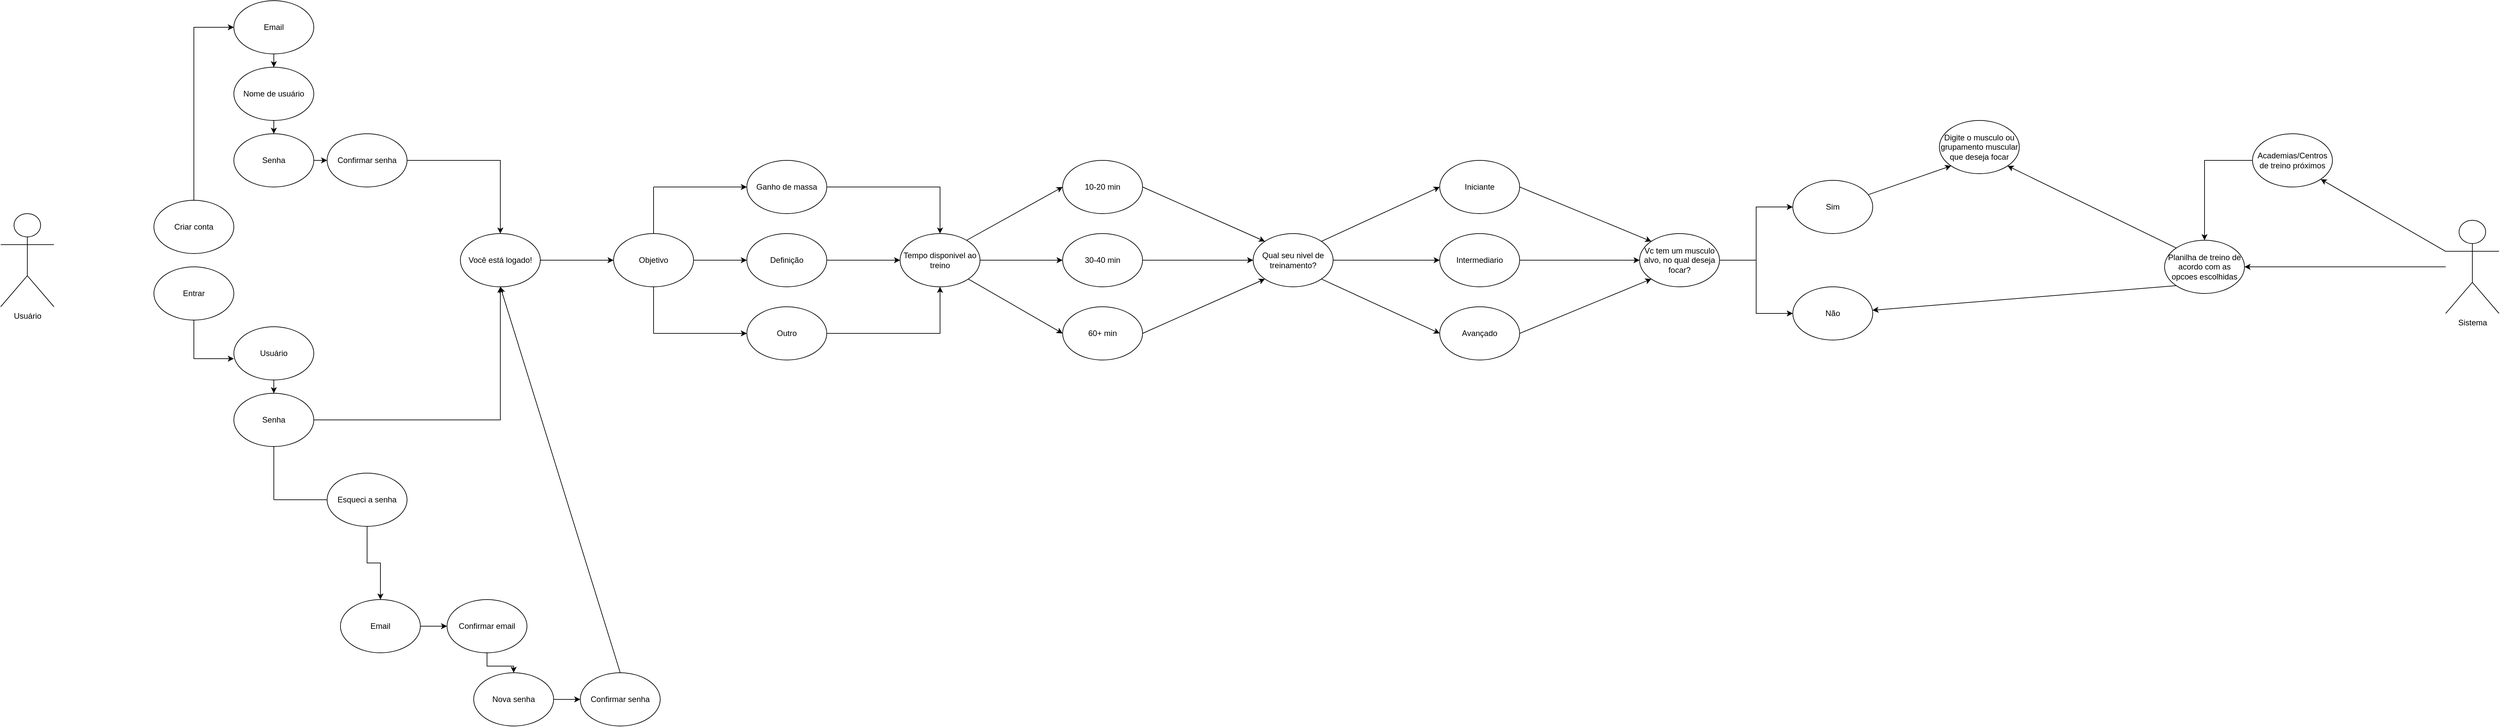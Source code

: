 <mxfile version="24.8.3">
  <diagram name="Página-1" id="U46qOQb1i-Mg8RErfvqK">
    <mxGraphModel dx="3695" dy="2725" grid="1" gridSize="10" guides="1" tooltips="1" connect="1" arrows="1" fold="1" page="1" pageScale="1" pageWidth="827" pageHeight="1169" math="0" shadow="0">
      <root>
        <mxCell id="0" />
        <mxCell id="1" parent="0" />
        <mxCell id="WluJ-I_n3RbzeiLdNlhp-2" value="Usuário" style="shape=umlActor;verticalLabelPosition=bottom;verticalAlign=top;html=1;outlineConnect=0;" parent="1" vertex="1">
          <mxGeometry x="-60" y="260" width="80" height="140" as="geometry" />
        </mxCell>
        <mxCell id="WluJ-I_n3RbzeiLdNlhp-17" style="edgeStyle=orthogonalEdgeStyle;rounded=0;orthogonalLoop=1;jettySize=auto;html=1;entryX=0;entryY=0.5;entryDx=0;entryDy=0;" parent="1" source="WluJ-I_n3RbzeiLdNlhp-6" target="WluJ-I_n3RbzeiLdNlhp-13" edge="1">
          <mxGeometry relative="1" as="geometry">
            <mxPoint x="230" y="-20" as="targetPoint" />
          </mxGeometry>
        </mxCell>
        <mxCell id="WluJ-I_n3RbzeiLdNlhp-6" value="Criar conta" style="ellipse;whiteSpace=wrap;html=1;" parent="1" vertex="1">
          <mxGeometry x="170" y="240" width="120" height="80" as="geometry" />
        </mxCell>
        <mxCell id="WluJ-I_n3RbzeiLdNlhp-19" style="edgeStyle=orthogonalEdgeStyle;rounded=0;orthogonalLoop=1;jettySize=auto;html=1;entryX=0;entryY=0.6;entryDx=0;entryDy=0;entryPerimeter=0;" parent="1" source="WluJ-I_n3RbzeiLdNlhp-7" target="WluJ-I_n3RbzeiLdNlhp-11" edge="1">
          <mxGeometry relative="1" as="geometry">
            <mxPoint x="230" y="490" as="targetPoint" />
          </mxGeometry>
        </mxCell>
        <mxCell id="WluJ-I_n3RbzeiLdNlhp-7" value="Entrar" style="ellipse;whiteSpace=wrap;html=1;" parent="1" vertex="1">
          <mxGeometry x="170" y="340" width="120" height="80" as="geometry" />
        </mxCell>
        <mxCell id="WluJ-I_n3RbzeiLdNlhp-22" style="edgeStyle=orthogonalEdgeStyle;rounded=0;orthogonalLoop=1;jettySize=auto;html=1;" parent="1" source="WluJ-I_n3RbzeiLdNlhp-8" target="WluJ-I_n3RbzeiLdNlhp-9" edge="1">
          <mxGeometry relative="1" as="geometry" />
        </mxCell>
        <mxCell id="WluJ-I_n3RbzeiLdNlhp-8" value="Nome de usuário" style="ellipse;whiteSpace=wrap;html=1;" parent="1" vertex="1">
          <mxGeometry x="290" y="40" width="120" height="80" as="geometry" />
        </mxCell>
        <mxCell id="WluJ-I_n3RbzeiLdNlhp-23" style="edgeStyle=orthogonalEdgeStyle;rounded=0;orthogonalLoop=1;jettySize=auto;html=1;" parent="1" source="WluJ-I_n3RbzeiLdNlhp-9" target="WluJ-I_n3RbzeiLdNlhp-10" edge="1">
          <mxGeometry relative="1" as="geometry" />
        </mxCell>
        <mxCell id="WluJ-I_n3RbzeiLdNlhp-9" value="Senha" style="ellipse;whiteSpace=wrap;html=1;" parent="1" vertex="1">
          <mxGeometry x="290" y="140" width="120" height="80" as="geometry" />
        </mxCell>
        <mxCell id="WluJ-I_n3RbzeiLdNlhp-24" style="edgeStyle=orthogonalEdgeStyle;rounded=0;orthogonalLoop=1;jettySize=auto;html=1;" parent="1" source="WluJ-I_n3RbzeiLdNlhp-10" target="WluJ-I_n3RbzeiLdNlhp-14" edge="1">
          <mxGeometry relative="1" as="geometry" />
        </mxCell>
        <mxCell id="WluJ-I_n3RbzeiLdNlhp-10" value="Confirmar senha" style="ellipse;whiteSpace=wrap;html=1;" parent="1" vertex="1">
          <mxGeometry x="430" y="140" width="120" height="80" as="geometry" />
        </mxCell>
        <mxCell id="WluJ-I_n3RbzeiLdNlhp-20" style="edgeStyle=orthogonalEdgeStyle;rounded=0;orthogonalLoop=1;jettySize=auto;html=1;" parent="1" source="WluJ-I_n3RbzeiLdNlhp-11" target="WluJ-I_n3RbzeiLdNlhp-12" edge="1">
          <mxGeometry relative="1" as="geometry" />
        </mxCell>
        <mxCell id="WluJ-I_n3RbzeiLdNlhp-11" value="Usuário" style="ellipse;whiteSpace=wrap;html=1;" parent="1" vertex="1">
          <mxGeometry x="290" y="430" width="120" height="80" as="geometry" />
        </mxCell>
        <mxCell id="WluJ-I_n3RbzeiLdNlhp-25" style="edgeStyle=orthogonalEdgeStyle;rounded=0;orthogonalLoop=1;jettySize=auto;html=1;" parent="1" source="WluJ-I_n3RbzeiLdNlhp-12" target="WluJ-I_n3RbzeiLdNlhp-14" edge="1">
          <mxGeometry relative="1" as="geometry" />
        </mxCell>
        <mxCell id="WluJ-I_n3RbzeiLdNlhp-12" value="Senha" style="ellipse;whiteSpace=wrap;html=1;" parent="1" vertex="1">
          <mxGeometry x="290" y="530" width="120" height="80" as="geometry" />
        </mxCell>
        <mxCell id="WluJ-I_n3RbzeiLdNlhp-21" style="edgeStyle=orthogonalEdgeStyle;rounded=0;orthogonalLoop=1;jettySize=auto;html=1;" parent="1" source="WluJ-I_n3RbzeiLdNlhp-13" target="WluJ-I_n3RbzeiLdNlhp-8" edge="1">
          <mxGeometry relative="1" as="geometry" />
        </mxCell>
        <mxCell id="WluJ-I_n3RbzeiLdNlhp-13" value="Email" style="ellipse;whiteSpace=wrap;html=1;" parent="1" vertex="1">
          <mxGeometry x="290" y="-60" width="120" height="80" as="geometry" />
        </mxCell>
        <mxCell id="WluJ-I_n3RbzeiLdNlhp-34" style="edgeStyle=orthogonalEdgeStyle;rounded=0;orthogonalLoop=1;jettySize=auto;html=1;" parent="1" source="WluJ-I_n3RbzeiLdNlhp-14" target="WluJ-I_n3RbzeiLdNlhp-33" edge="1">
          <mxGeometry relative="1" as="geometry" />
        </mxCell>
        <mxCell id="WluJ-I_n3RbzeiLdNlhp-14" value="Você está logado!" style="ellipse;whiteSpace=wrap;html=1;" parent="1" vertex="1">
          <mxGeometry x="630" y="290" width="120" height="80" as="geometry" />
        </mxCell>
        <mxCell id="wlaEnoyi3KNAuZc0rSWg-65" style="edgeStyle=orthogonalEdgeStyle;rounded=0;orthogonalLoop=1;jettySize=auto;html=1;" edge="1" parent="1" source="WluJ-I_n3RbzeiLdNlhp-26" target="wlaEnoyi3KNAuZc0rSWg-57">
          <mxGeometry relative="1" as="geometry" />
        </mxCell>
        <mxCell id="WluJ-I_n3RbzeiLdNlhp-26" value="Esqueci a senha" style="ellipse;whiteSpace=wrap;html=1;" parent="1" vertex="1">
          <mxGeometry x="430" y="650" width="120" height="80" as="geometry" />
        </mxCell>
        <mxCell id="WluJ-I_n3RbzeiLdNlhp-31" value="" style="endArrow=none;html=1;rounded=0;entryX=0.5;entryY=1;entryDx=0;entryDy=0;" parent="1" target="WluJ-I_n3RbzeiLdNlhp-12" edge="1">
          <mxGeometry width="50" height="50" relative="1" as="geometry">
            <mxPoint x="350" y="690" as="sourcePoint" />
            <mxPoint x="360" y="640" as="targetPoint" />
          </mxGeometry>
        </mxCell>
        <mxCell id="WluJ-I_n3RbzeiLdNlhp-32" value="" style="endArrow=none;html=1;rounded=0;entryX=0;entryY=0.5;entryDx=0;entryDy=0;" parent="1" target="WluJ-I_n3RbzeiLdNlhp-26" edge="1">
          <mxGeometry width="50" height="50" relative="1" as="geometry">
            <mxPoint x="350" y="690" as="sourcePoint" />
            <mxPoint x="400" y="640" as="targetPoint" />
          </mxGeometry>
        </mxCell>
        <mxCell id="wlaEnoyi3KNAuZc0rSWg-2" style="edgeStyle=orthogonalEdgeStyle;rounded=0;orthogonalLoop=1;jettySize=auto;html=1;" edge="1" parent="1" source="WluJ-I_n3RbzeiLdNlhp-33" target="WluJ-I_n3RbzeiLdNlhp-36">
          <mxGeometry relative="1" as="geometry" />
        </mxCell>
        <mxCell id="WluJ-I_n3RbzeiLdNlhp-33" value="Objetivo" style="ellipse;whiteSpace=wrap;html=1;" parent="1" vertex="1">
          <mxGeometry x="860" y="290" width="120" height="80" as="geometry" />
        </mxCell>
        <mxCell id="wlaEnoyi3KNAuZc0rSWg-15" style="edgeStyle=orthogonalEdgeStyle;rounded=0;orthogonalLoop=1;jettySize=auto;html=1;" edge="1" parent="1" source="WluJ-I_n3RbzeiLdNlhp-35" target="wlaEnoyi3KNAuZc0rSWg-9">
          <mxGeometry relative="1" as="geometry" />
        </mxCell>
        <mxCell id="WluJ-I_n3RbzeiLdNlhp-35" value="Ganho de massa" style="ellipse;whiteSpace=wrap;html=1;" parent="1" vertex="1">
          <mxGeometry x="1060" y="180" width="120" height="80" as="geometry" />
        </mxCell>
        <mxCell id="wlaEnoyi3KNAuZc0rSWg-10" style="edgeStyle=orthogonalEdgeStyle;rounded=0;orthogonalLoop=1;jettySize=auto;html=1;" edge="1" parent="1" source="WluJ-I_n3RbzeiLdNlhp-36" target="wlaEnoyi3KNAuZc0rSWg-9">
          <mxGeometry relative="1" as="geometry" />
        </mxCell>
        <mxCell id="WluJ-I_n3RbzeiLdNlhp-36" value="Definição" style="ellipse;whiteSpace=wrap;html=1;" parent="1" vertex="1">
          <mxGeometry x="1060" y="290" width="120" height="80" as="geometry" />
        </mxCell>
        <mxCell id="wlaEnoyi3KNAuZc0rSWg-16" style="edgeStyle=orthogonalEdgeStyle;rounded=0;orthogonalLoop=1;jettySize=auto;html=1;entryX=0.5;entryY=1;entryDx=0;entryDy=0;" edge="1" parent="1" source="WluJ-I_n3RbzeiLdNlhp-37" target="wlaEnoyi3KNAuZc0rSWg-9">
          <mxGeometry relative="1" as="geometry" />
        </mxCell>
        <mxCell id="WluJ-I_n3RbzeiLdNlhp-37" value="Outro" style="ellipse;whiteSpace=wrap;html=1;" parent="1" vertex="1">
          <mxGeometry x="1060" y="400" width="120" height="80" as="geometry" />
        </mxCell>
        <mxCell id="wlaEnoyi3KNAuZc0rSWg-5" value="" style="endArrow=none;html=1;rounded=0;exitX=0.5;exitY=1;exitDx=0;exitDy=0;" edge="1" parent="1" source="WluJ-I_n3RbzeiLdNlhp-33">
          <mxGeometry width="50" height="50" relative="1" as="geometry">
            <mxPoint x="930" y="330" as="sourcePoint" />
            <mxPoint x="920" y="440" as="targetPoint" />
          </mxGeometry>
        </mxCell>
        <mxCell id="wlaEnoyi3KNAuZc0rSWg-6" value="" style="endArrow=classic;html=1;rounded=0;entryX=0;entryY=0.5;entryDx=0;entryDy=0;" edge="1" parent="1" target="WluJ-I_n3RbzeiLdNlhp-37">
          <mxGeometry width="50" height="50" relative="1" as="geometry">
            <mxPoint x="920" y="440" as="sourcePoint" />
            <mxPoint x="980" y="280" as="targetPoint" />
          </mxGeometry>
        </mxCell>
        <mxCell id="wlaEnoyi3KNAuZc0rSWg-7" value="" style="endArrow=none;html=1;rounded=0;exitX=0.5;exitY=0;exitDx=0;exitDy=0;" edge="1" parent="1" source="WluJ-I_n3RbzeiLdNlhp-33">
          <mxGeometry width="50" height="50" relative="1" as="geometry">
            <mxPoint x="930" y="330" as="sourcePoint" />
            <mxPoint x="920" y="220" as="targetPoint" />
          </mxGeometry>
        </mxCell>
        <mxCell id="wlaEnoyi3KNAuZc0rSWg-8" value="" style="endArrow=classic;html=1;rounded=0;entryX=0;entryY=0.5;entryDx=0;entryDy=0;" edge="1" parent="1" target="WluJ-I_n3RbzeiLdNlhp-35">
          <mxGeometry width="50" height="50" relative="1" as="geometry">
            <mxPoint x="920" y="220" as="sourcePoint" />
            <mxPoint x="980" y="280" as="targetPoint" />
          </mxGeometry>
        </mxCell>
        <mxCell id="wlaEnoyi3KNAuZc0rSWg-14" style="edgeStyle=orthogonalEdgeStyle;rounded=0;orthogonalLoop=1;jettySize=auto;html=1;" edge="1" parent="1" source="wlaEnoyi3KNAuZc0rSWg-9" target="wlaEnoyi3KNAuZc0rSWg-12">
          <mxGeometry relative="1" as="geometry" />
        </mxCell>
        <mxCell id="wlaEnoyi3KNAuZc0rSWg-9" value="Tempo disponivel ao treino" style="ellipse;whiteSpace=wrap;html=1;" vertex="1" parent="1">
          <mxGeometry x="1290" y="290" width="120" height="80" as="geometry" />
        </mxCell>
        <mxCell id="wlaEnoyi3KNAuZc0rSWg-11" value="10-20 min" style="ellipse;whiteSpace=wrap;html=1;" vertex="1" parent="1">
          <mxGeometry x="1534" y="180" width="120" height="80" as="geometry" />
        </mxCell>
        <mxCell id="wlaEnoyi3KNAuZc0rSWg-21" style="edgeStyle=orthogonalEdgeStyle;rounded=0;orthogonalLoop=1;jettySize=auto;html=1;" edge="1" parent="1" source="wlaEnoyi3KNAuZc0rSWg-12" target="wlaEnoyi3KNAuZc0rSWg-20">
          <mxGeometry relative="1" as="geometry" />
        </mxCell>
        <mxCell id="wlaEnoyi3KNAuZc0rSWg-12" value="30-40 min" style="ellipse;whiteSpace=wrap;html=1;" vertex="1" parent="1">
          <mxGeometry x="1534" y="290" width="120" height="80" as="geometry" />
        </mxCell>
        <mxCell id="wlaEnoyi3KNAuZc0rSWg-13" value="60+ min" style="ellipse;whiteSpace=wrap;html=1;" vertex="1" parent="1">
          <mxGeometry x="1534" y="400" width="120" height="80" as="geometry" />
        </mxCell>
        <mxCell id="wlaEnoyi3KNAuZc0rSWg-18" value="" style="endArrow=classic;html=1;rounded=0;entryX=0;entryY=0.5;entryDx=0;entryDy=0;" edge="1" parent="1" target="wlaEnoyi3KNAuZc0rSWg-11">
          <mxGeometry width="50" height="50" relative="1" as="geometry">
            <mxPoint x="1390" y="300" as="sourcePoint" />
            <mxPoint x="1440" y="250" as="targetPoint" />
          </mxGeometry>
        </mxCell>
        <mxCell id="wlaEnoyi3KNAuZc0rSWg-19" value="" style="endArrow=classic;html=1;rounded=0;entryX=0;entryY=0.5;entryDx=0;entryDy=0;exitX=1;exitY=1;exitDx=0;exitDy=0;" edge="1" parent="1" source="wlaEnoyi3KNAuZc0rSWg-9" target="wlaEnoyi3KNAuZc0rSWg-13">
          <mxGeometry width="50" height="50" relative="1" as="geometry">
            <mxPoint x="1400" y="420" as="sourcePoint" />
            <mxPoint x="1450" y="370" as="targetPoint" />
          </mxGeometry>
        </mxCell>
        <mxCell id="wlaEnoyi3KNAuZc0rSWg-27" style="edgeStyle=orthogonalEdgeStyle;rounded=0;orthogonalLoop=1;jettySize=auto;html=1;" edge="1" parent="1" source="wlaEnoyi3KNAuZc0rSWg-20" target="wlaEnoyi3KNAuZc0rSWg-25">
          <mxGeometry relative="1" as="geometry" />
        </mxCell>
        <mxCell id="wlaEnoyi3KNAuZc0rSWg-20" value="Qual seu nivel de treinamento?" style="ellipse;whiteSpace=wrap;html=1;" vertex="1" parent="1">
          <mxGeometry x="1820" y="290" width="120" height="80" as="geometry" />
        </mxCell>
        <mxCell id="wlaEnoyi3KNAuZc0rSWg-22" value="" style="endArrow=classic;html=1;rounded=0;entryX=0;entryY=1;entryDx=0;entryDy=0;exitX=1;exitY=0.5;exitDx=0;exitDy=0;" edge="1" parent="1" source="wlaEnoyi3KNAuZc0rSWg-13" target="wlaEnoyi3KNAuZc0rSWg-20">
          <mxGeometry width="50" height="50" relative="1" as="geometry">
            <mxPoint x="1440" y="300" as="sourcePoint" />
            <mxPoint x="1490" y="250" as="targetPoint" />
          </mxGeometry>
        </mxCell>
        <mxCell id="wlaEnoyi3KNAuZc0rSWg-23" value="" style="endArrow=classic;html=1;rounded=0;entryX=0;entryY=0;entryDx=0;entryDy=0;exitX=1;exitY=0.5;exitDx=0;exitDy=0;" edge="1" parent="1" source="wlaEnoyi3KNAuZc0rSWg-11" target="wlaEnoyi3KNAuZc0rSWg-20">
          <mxGeometry width="50" height="50" relative="1" as="geometry">
            <mxPoint x="1440" y="300" as="sourcePoint" />
            <mxPoint x="1490" y="250" as="targetPoint" />
          </mxGeometry>
        </mxCell>
        <mxCell id="wlaEnoyi3KNAuZc0rSWg-24" value="Iniciante" style="ellipse;whiteSpace=wrap;html=1;" vertex="1" parent="1">
          <mxGeometry x="2100" y="180" width="120" height="80" as="geometry" />
        </mxCell>
        <mxCell id="wlaEnoyi3KNAuZc0rSWg-32" style="edgeStyle=orthogonalEdgeStyle;rounded=0;orthogonalLoop=1;jettySize=auto;html=1;" edge="1" parent="1" source="wlaEnoyi3KNAuZc0rSWg-25" target="wlaEnoyi3KNAuZc0rSWg-30">
          <mxGeometry relative="1" as="geometry" />
        </mxCell>
        <mxCell id="wlaEnoyi3KNAuZc0rSWg-25" value="Intermediario" style="ellipse;whiteSpace=wrap;html=1;" vertex="1" parent="1">
          <mxGeometry x="2100" y="290" width="120" height="80" as="geometry" />
        </mxCell>
        <mxCell id="wlaEnoyi3KNAuZc0rSWg-26" value="Avançado" style="ellipse;whiteSpace=wrap;html=1;" vertex="1" parent="1">
          <mxGeometry x="2100" y="400" width="120" height="80" as="geometry" />
        </mxCell>
        <mxCell id="wlaEnoyi3KNAuZc0rSWg-28" value="" style="endArrow=classic;html=1;rounded=0;exitX=1;exitY=0;exitDx=0;exitDy=0;entryX=0;entryY=0.5;entryDx=0;entryDy=0;" edge="1" parent="1" source="wlaEnoyi3KNAuZc0rSWg-20" target="wlaEnoyi3KNAuZc0rSWg-24">
          <mxGeometry width="50" height="50" relative="1" as="geometry">
            <mxPoint x="1980" y="300" as="sourcePoint" />
            <mxPoint x="2030" y="250" as="targetPoint" />
          </mxGeometry>
        </mxCell>
        <mxCell id="wlaEnoyi3KNAuZc0rSWg-29" value="" style="endArrow=classic;html=1;rounded=0;entryX=0;entryY=0.5;entryDx=0;entryDy=0;exitX=1;exitY=1;exitDx=0;exitDy=0;" edge="1" parent="1" source="wlaEnoyi3KNAuZc0rSWg-20" target="wlaEnoyi3KNAuZc0rSWg-26">
          <mxGeometry width="50" height="50" relative="1" as="geometry">
            <mxPoint x="1980" y="300" as="sourcePoint" />
            <mxPoint x="2030" y="250" as="targetPoint" />
          </mxGeometry>
        </mxCell>
        <mxCell id="wlaEnoyi3KNAuZc0rSWg-39" style="edgeStyle=orthogonalEdgeStyle;rounded=0;orthogonalLoop=1;jettySize=auto;html=1;" edge="1" parent="1" source="wlaEnoyi3KNAuZc0rSWg-30" target="wlaEnoyi3KNAuZc0rSWg-37">
          <mxGeometry relative="1" as="geometry" />
        </mxCell>
        <mxCell id="wlaEnoyi3KNAuZc0rSWg-40" style="edgeStyle=orthogonalEdgeStyle;rounded=0;orthogonalLoop=1;jettySize=auto;html=1;" edge="1" parent="1" source="wlaEnoyi3KNAuZc0rSWg-30" target="wlaEnoyi3KNAuZc0rSWg-38">
          <mxGeometry relative="1" as="geometry" />
        </mxCell>
        <mxCell id="wlaEnoyi3KNAuZc0rSWg-30" value="Vc tem um musculo alvo, no qual deseja focar?" style="ellipse;whiteSpace=wrap;html=1;" vertex="1" parent="1">
          <mxGeometry x="2400" y="290" width="120" height="80" as="geometry" />
        </mxCell>
        <mxCell id="wlaEnoyi3KNAuZc0rSWg-35" value="" style="endArrow=classic;html=1;rounded=0;entryX=0;entryY=0;entryDx=0;entryDy=0;exitX=1;exitY=0.5;exitDx=0;exitDy=0;" edge="1" parent="1" source="wlaEnoyi3KNAuZc0rSWg-24" target="wlaEnoyi3KNAuZc0rSWg-30">
          <mxGeometry width="50" height="50" relative="1" as="geometry">
            <mxPoint x="1980" y="300" as="sourcePoint" />
            <mxPoint x="2030" y="250" as="targetPoint" />
          </mxGeometry>
        </mxCell>
        <mxCell id="wlaEnoyi3KNAuZc0rSWg-36" value="" style="endArrow=classic;html=1;rounded=0;entryX=0;entryY=1;entryDx=0;entryDy=0;exitX=1;exitY=0.5;exitDx=0;exitDy=0;" edge="1" parent="1" source="wlaEnoyi3KNAuZc0rSWg-26" target="wlaEnoyi3KNAuZc0rSWg-30">
          <mxGeometry width="50" height="50" relative="1" as="geometry">
            <mxPoint x="1980" y="300" as="sourcePoint" />
            <mxPoint x="2030" y="250" as="targetPoint" />
          </mxGeometry>
        </mxCell>
        <mxCell id="wlaEnoyi3KNAuZc0rSWg-37" value="Sim" style="ellipse;whiteSpace=wrap;html=1;" vertex="1" parent="1">
          <mxGeometry x="2630" y="210" width="120" height="80" as="geometry" />
        </mxCell>
        <mxCell id="wlaEnoyi3KNAuZc0rSWg-38" value="Não" style="ellipse;whiteSpace=wrap;html=1;" vertex="1" parent="1">
          <mxGeometry x="2630" y="370" width="120" height="80" as="geometry" />
        </mxCell>
        <mxCell id="wlaEnoyi3KNAuZc0rSWg-41" value="Digite o musculo ou grupamento muscular que deseja focar" style="ellipse;whiteSpace=wrap;html=1;" vertex="1" parent="1">
          <mxGeometry x="2850" y="120" width="120" height="80" as="geometry" />
        </mxCell>
        <mxCell id="wlaEnoyi3KNAuZc0rSWg-43" value="" style="endArrow=classic;html=1;rounded=0;entryX=0;entryY=1;entryDx=0;entryDy=0;" edge="1" parent="1" source="wlaEnoyi3KNAuZc0rSWg-37" target="wlaEnoyi3KNAuZc0rSWg-41">
          <mxGeometry width="50" height="50" relative="1" as="geometry">
            <mxPoint x="2450" y="300" as="sourcePoint" />
            <mxPoint x="2500" y="250" as="targetPoint" />
          </mxGeometry>
        </mxCell>
        <mxCell id="wlaEnoyi3KNAuZc0rSWg-51" style="edgeStyle=orthogonalEdgeStyle;rounded=0;orthogonalLoop=1;jettySize=auto;html=1;" edge="1" parent="1" source="wlaEnoyi3KNAuZc0rSWg-46" target="wlaEnoyi3KNAuZc0rSWg-50">
          <mxGeometry relative="1" as="geometry" />
        </mxCell>
        <mxCell id="wlaEnoyi3KNAuZc0rSWg-46" value="Sistema" style="shape=umlActor;verticalLabelPosition=bottom;verticalAlign=top;html=1;outlineConnect=0;" vertex="1" parent="1">
          <mxGeometry x="3610" y="270" width="80" height="140" as="geometry" />
        </mxCell>
        <mxCell id="wlaEnoyi3KNAuZc0rSWg-55" style="edgeStyle=orthogonalEdgeStyle;rounded=0;orthogonalLoop=1;jettySize=auto;html=1;" edge="1" parent="1" source="wlaEnoyi3KNAuZc0rSWg-47" target="wlaEnoyi3KNAuZc0rSWg-50">
          <mxGeometry relative="1" as="geometry" />
        </mxCell>
        <mxCell id="wlaEnoyi3KNAuZc0rSWg-47" value="Academias/Centros de treino próximos" style="ellipse;whiteSpace=wrap;html=1;" vertex="1" parent="1">
          <mxGeometry x="3320" y="140" width="120" height="80" as="geometry" />
        </mxCell>
        <mxCell id="wlaEnoyi3KNAuZc0rSWg-50" value="Planilha de treino de acordo com as opcoes escolhidas" style="ellipse;whiteSpace=wrap;html=1;" vertex="1" parent="1">
          <mxGeometry x="3188" y="300" width="120" height="80" as="geometry" />
        </mxCell>
        <mxCell id="wlaEnoyi3KNAuZc0rSWg-52" value="" style="endArrow=classic;html=1;rounded=0;entryX=1;entryY=1;entryDx=0;entryDy=0;exitX=0;exitY=0;exitDx=0;exitDy=0;" edge="1" parent="1" source="wlaEnoyi3KNAuZc0rSWg-50" target="wlaEnoyi3KNAuZc0rSWg-41">
          <mxGeometry width="50" height="50" relative="1" as="geometry">
            <mxPoint x="3190" y="350" as="sourcePoint" />
            <mxPoint x="3240" y="300" as="targetPoint" />
          </mxGeometry>
        </mxCell>
        <mxCell id="wlaEnoyi3KNAuZc0rSWg-53" value="" style="endArrow=classic;html=1;rounded=0;exitX=0;exitY=1;exitDx=0;exitDy=0;" edge="1" parent="1" source="wlaEnoyi3KNAuZc0rSWg-50" target="wlaEnoyi3KNAuZc0rSWg-38">
          <mxGeometry width="50" height="50" relative="1" as="geometry">
            <mxPoint x="3190" y="350" as="sourcePoint" />
            <mxPoint x="3240" y="300" as="targetPoint" />
          </mxGeometry>
        </mxCell>
        <mxCell id="wlaEnoyi3KNAuZc0rSWg-54" value="" style="endArrow=classic;html=1;rounded=0;entryX=1;entryY=1;entryDx=0;entryDy=0;" edge="1" parent="1" source="wlaEnoyi3KNAuZc0rSWg-46" target="wlaEnoyi3KNAuZc0rSWg-47">
          <mxGeometry width="50" height="50" relative="1" as="geometry">
            <mxPoint x="3190" y="350" as="sourcePoint" />
            <mxPoint x="3240" y="300" as="targetPoint" />
          </mxGeometry>
        </mxCell>
        <mxCell id="wlaEnoyi3KNAuZc0rSWg-60" style="edgeStyle=orthogonalEdgeStyle;rounded=0;orthogonalLoop=1;jettySize=auto;html=1;" edge="1" parent="1" source="wlaEnoyi3KNAuZc0rSWg-57" target="wlaEnoyi3KNAuZc0rSWg-58">
          <mxGeometry relative="1" as="geometry" />
        </mxCell>
        <mxCell id="wlaEnoyi3KNAuZc0rSWg-57" value="Email" style="ellipse;whiteSpace=wrap;html=1;" vertex="1" parent="1">
          <mxGeometry x="450" y="840" width="120" height="80" as="geometry" />
        </mxCell>
        <mxCell id="wlaEnoyi3KNAuZc0rSWg-63" style="edgeStyle=orthogonalEdgeStyle;rounded=0;orthogonalLoop=1;jettySize=auto;html=1;" edge="1" parent="1" source="wlaEnoyi3KNAuZc0rSWg-58" target="wlaEnoyi3KNAuZc0rSWg-61">
          <mxGeometry relative="1" as="geometry" />
        </mxCell>
        <mxCell id="wlaEnoyi3KNAuZc0rSWg-58" value="Confirmar email" style="ellipse;whiteSpace=wrap;html=1;" vertex="1" parent="1">
          <mxGeometry x="610" y="840" width="120" height="80" as="geometry" />
        </mxCell>
        <mxCell id="wlaEnoyi3KNAuZc0rSWg-64" style="edgeStyle=orthogonalEdgeStyle;rounded=0;orthogonalLoop=1;jettySize=auto;html=1;" edge="1" parent="1" source="wlaEnoyi3KNAuZc0rSWg-61" target="wlaEnoyi3KNAuZc0rSWg-62">
          <mxGeometry relative="1" as="geometry" />
        </mxCell>
        <mxCell id="wlaEnoyi3KNAuZc0rSWg-61" value="Nova senha" style="ellipse;whiteSpace=wrap;html=1;" vertex="1" parent="1">
          <mxGeometry x="650" y="950" width="120" height="80" as="geometry" />
        </mxCell>
        <mxCell id="wlaEnoyi3KNAuZc0rSWg-62" value="Confirmar senha" style="ellipse;whiteSpace=wrap;html=1;" vertex="1" parent="1">
          <mxGeometry x="810" y="950" width="120" height="80" as="geometry" />
        </mxCell>
        <mxCell id="wlaEnoyi3KNAuZc0rSWg-67" value="" style="endArrow=classic;html=1;rounded=0;entryX=0.5;entryY=1;entryDx=0;entryDy=0;exitX=0.5;exitY=0;exitDx=0;exitDy=0;" edge="1" parent="1" source="wlaEnoyi3KNAuZc0rSWg-62" target="WluJ-I_n3RbzeiLdNlhp-14">
          <mxGeometry width="50" height="50" relative="1" as="geometry">
            <mxPoint x="910" y="700" as="sourcePoint" />
            <mxPoint x="960" y="650" as="targetPoint" />
          </mxGeometry>
        </mxCell>
      </root>
    </mxGraphModel>
  </diagram>
</mxfile>
